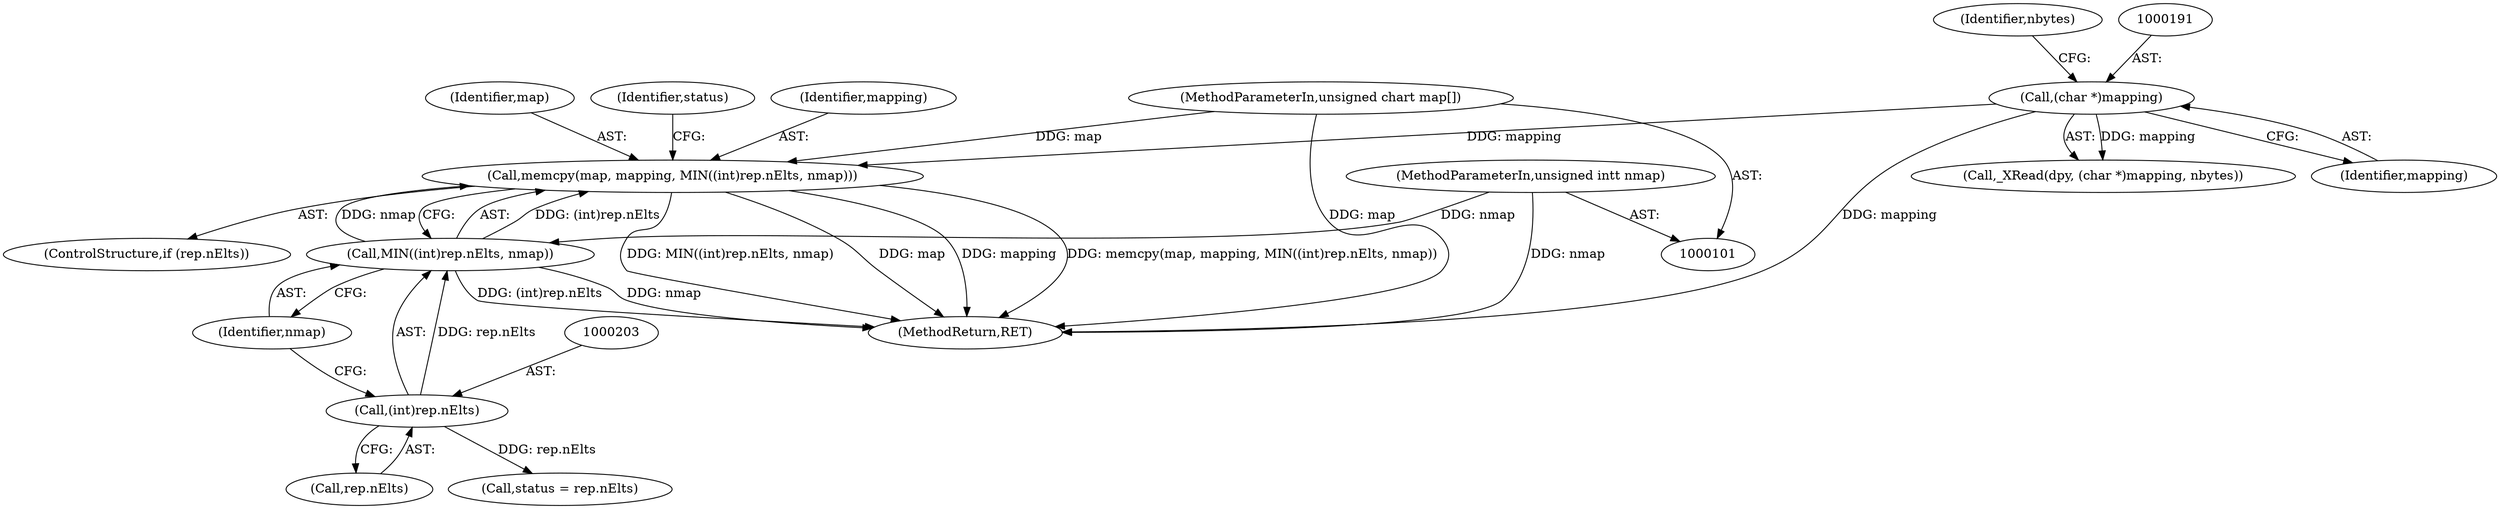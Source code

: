digraph "0_libXi_19a9cd607de73947fcfb104682f203ffe4e1f4e5@API" {
"1000198" [label="(Call,memcpy(map, mapping, MIN((int)rep.nElts, nmap)))"];
"1000104" [label="(MethodParameterIn,unsigned char\t map[])"];
"1000190" [label="(Call,(char *)mapping)"];
"1000201" [label="(Call,MIN((int)rep.nElts, nmap))"];
"1000202" [label="(Call,(int)rep.nElts)"];
"1000105" [label="(MethodParameterIn,unsigned int\t nmap)"];
"1000190" [label="(Call,(char *)mapping)"];
"1000202" [label="(Call,(int)rep.nElts)"];
"1000188" [label="(Call,_XRead(dpy, (char *)mapping, nbytes))"];
"1000104" [label="(MethodParameterIn,unsigned char\t map[])"];
"1000193" [label="(Identifier,nbytes)"];
"1000105" [label="(MethodParameterIn,unsigned int\t nmap)"];
"1000192" [label="(Identifier,mapping)"];
"1000200" [label="(Identifier,mapping)"];
"1000207" [label="(Identifier,nmap)"];
"1000204" [label="(Call,rep.nElts)"];
"1000199" [label="(Identifier,map)"];
"1000232" [label="(MethodReturn,RET)"];
"1000201" [label="(Call,MIN((int)rep.nElts, nmap))"];
"1000194" [label="(ControlStructure,if (rep.nElts))"];
"1000208" [label="(Call,status = rep.nElts)"];
"1000209" [label="(Identifier,status)"];
"1000198" [label="(Call,memcpy(map, mapping, MIN((int)rep.nElts, nmap)))"];
"1000198" -> "1000194"  [label="AST: "];
"1000198" -> "1000201"  [label="CFG: "];
"1000199" -> "1000198"  [label="AST: "];
"1000200" -> "1000198"  [label="AST: "];
"1000201" -> "1000198"  [label="AST: "];
"1000209" -> "1000198"  [label="CFG: "];
"1000198" -> "1000232"  [label="DDG: map"];
"1000198" -> "1000232"  [label="DDG: MIN((int)rep.nElts, nmap)"];
"1000198" -> "1000232"  [label="DDG: mapping"];
"1000198" -> "1000232"  [label="DDG: memcpy(map, mapping, MIN((int)rep.nElts, nmap))"];
"1000104" -> "1000198"  [label="DDG: map"];
"1000190" -> "1000198"  [label="DDG: mapping"];
"1000201" -> "1000198"  [label="DDG: (int)rep.nElts"];
"1000201" -> "1000198"  [label="DDG: nmap"];
"1000104" -> "1000101"  [label="AST: "];
"1000104" -> "1000232"  [label="DDG: map"];
"1000190" -> "1000188"  [label="AST: "];
"1000190" -> "1000192"  [label="CFG: "];
"1000191" -> "1000190"  [label="AST: "];
"1000192" -> "1000190"  [label="AST: "];
"1000193" -> "1000190"  [label="CFG: "];
"1000190" -> "1000232"  [label="DDG: mapping"];
"1000190" -> "1000188"  [label="DDG: mapping"];
"1000201" -> "1000207"  [label="CFG: "];
"1000202" -> "1000201"  [label="AST: "];
"1000207" -> "1000201"  [label="AST: "];
"1000201" -> "1000232"  [label="DDG: nmap"];
"1000201" -> "1000232"  [label="DDG: (int)rep.nElts"];
"1000202" -> "1000201"  [label="DDG: rep.nElts"];
"1000105" -> "1000201"  [label="DDG: nmap"];
"1000202" -> "1000204"  [label="CFG: "];
"1000203" -> "1000202"  [label="AST: "];
"1000204" -> "1000202"  [label="AST: "];
"1000207" -> "1000202"  [label="CFG: "];
"1000202" -> "1000208"  [label="DDG: rep.nElts"];
"1000105" -> "1000101"  [label="AST: "];
"1000105" -> "1000232"  [label="DDG: nmap"];
}
